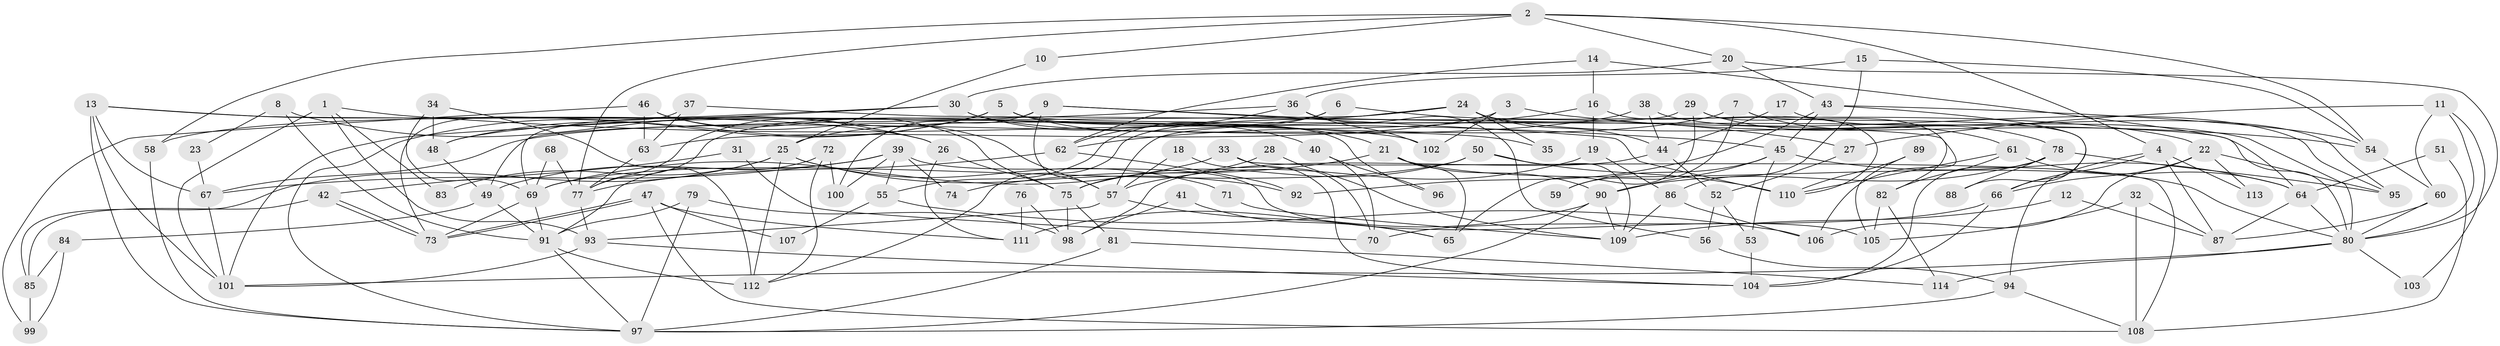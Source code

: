 // coarse degree distribution, {9: 0.07017543859649122, 2: 0.14035087719298245, 7: 0.14035087719298245, 3: 0.08771929824561403, 5: 0.22807017543859648, 4: 0.07017543859649122, 8: 0.05263157894736842, 6: 0.14035087719298245, 10: 0.03508771929824561, 12: 0.03508771929824561}
// Generated by graph-tools (version 1.1) at 2025/48/03/06/25 01:48:57]
// undirected, 114 vertices, 228 edges
graph export_dot {
graph [start="1"]
  node [color=gray90,style=filled];
  1;
  2;
  3;
  4;
  5;
  6;
  7;
  8;
  9;
  10;
  11;
  12;
  13;
  14;
  15;
  16;
  17;
  18;
  19;
  20;
  21;
  22;
  23;
  24;
  25;
  26;
  27;
  28;
  29;
  30;
  31;
  32;
  33;
  34;
  35;
  36;
  37;
  38;
  39;
  40;
  41;
  42;
  43;
  44;
  45;
  46;
  47;
  48;
  49;
  50;
  51;
  52;
  53;
  54;
  55;
  56;
  57;
  58;
  59;
  60;
  61;
  62;
  63;
  64;
  65;
  66;
  67;
  68;
  69;
  70;
  71;
  72;
  73;
  74;
  75;
  76;
  77;
  78;
  79;
  80;
  81;
  82;
  83;
  84;
  85;
  86;
  87;
  88;
  89;
  90;
  91;
  92;
  93;
  94;
  95;
  96;
  97;
  98;
  99;
  100;
  101;
  102;
  103;
  104;
  105;
  106;
  107;
  108;
  109;
  110;
  111;
  112;
  113;
  114;
  1 -- 93;
  1 -- 101;
  1 -- 45;
  1 -- 83;
  2 -- 20;
  2 -- 77;
  2 -- 4;
  2 -- 10;
  2 -- 54;
  2 -- 58;
  3 -- 54;
  3 -- 63;
  3 -- 102;
  4 -- 66;
  4 -- 87;
  4 -- 94;
  4 -- 113;
  5 -- 21;
  5 -- 80;
  5 -- 48;
  5 -- 77;
  5 -- 96;
  5 -- 97;
  6 -- 77;
  6 -- 22;
  6 -- 55;
  7 -- 25;
  7 -- 78;
  7 -- 59;
  7 -- 66;
  8 -- 26;
  8 -- 91;
  8 -- 23;
  9 -- 69;
  9 -- 100;
  9 -- 27;
  9 -- 57;
  9 -- 110;
  10 -- 25;
  11 -- 80;
  11 -- 60;
  11 -- 27;
  11 -- 103;
  12 -- 87;
  12 -- 109;
  13 -- 102;
  13 -- 97;
  13 -- 26;
  13 -- 67;
  13 -- 101;
  14 -- 62;
  14 -- 64;
  14 -- 16;
  15 -- 86;
  15 -- 36;
  15 -- 54;
  16 -- 110;
  16 -- 19;
  16 -- 62;
  17 -- 44;
  17 -- 95;
  18 -- 104;
  18 -- 57;
  19 -- 57;
  19 -- 86;
  20 -- 43;
  20 -- 80;
  20 -- 30;
  21 -- 65;
  21 -- 80;
  21 -- 74;
  21 -- 90;
  22 -- 106;
  22 -- 66;
  22 -- 95;
  22 -- 113;
  23 -- 67;
  24 -- 80;
  24 -- 112;
  24 -- 35;
  24 -- 44;
  24 -- 49;
  25 -- 92;
  25 -- 112;
  25 -- 71;
  25 -- 83;
  25 -- 85;
  26 -- 111;
  26 -- 75;
  27 -- 52;
  28 -- 75;
  28 -- 109;
  29 -- 106;
  29 -- 61;
  29 -- 57;
  29 -- 65;
  30 -- 101;
  30 -- 35;
  30 -- 40;
  30 -- 58;
  31 -- 42;
  31 -- 70;
  32 -- 105;
  32 -- 87;
  32 -- 108;
  33 -- 108;
  33 -- 69;
  33 -- 70;
  34 -- 48;
  34 -- 69;
  34 -- 112;
  36 -- 48;
  36 -- 62;
  36 -- 56;
  36 -- 102;
  37 -- 63;
  37 -- 73;
  37 -- 82;
  38 -- 95;
  38 -- 44;
  38 -- 67;
  39 -- 67;
  39 -- 49;
  39 -- 55;
  39 -- 74;
  39 -- 100;
  39 -- 105;
  40 -- 70;
  40 -- 96;
  41 -- 98;
  41 -- 65;
  42 -- 73;
  42 -- 73;
  42 -- 85;
  43 -- 54;
  43 -- 45;
  43 -- 88;
  43 -- 92;
  44 -- 52;
  44 -- 98;
  45 -- 90;
  45 -- 53;
  45 -- 59;
  45 -- 64;
  46 -- 75;
  46 -- 57;
  46 -- 63;
  46 -- 99;
  47 -- 73;
  47 -- 73;
  47 -- 108;
  47 -- 107;
  47 -- 111;
  48 -- 49;
  49 -- 91;
  49 -- 84;
  50 -- 110;
  50 -- 69;
  50 -- 75;
  50 -- 109;
  51 -- 64;
  51 -- 108;
  52 -- 56;
  52 -- 53;
  53 -- 104;
  54 -- 60;
  55 -- 106;
  55 -- 107;
  56 -- 94;
  57 -- 65;
  57 -- 93;
  58 -- 97;
  60 -- 80;
  60 -- 87;
  61 -- 64;
  61 -- 82;
  61 -- 110;
  62 -- 77;
  62 -- 92;
  63 -- 77;
  64 -- 87;
  64 -- 80;
  66 -- 104;
  66 -- 70;
  67 -- 101;
  68 -- 69;
  68 -- 77;
  69 -- 91;
  69 -- 73;
  71 -- 109;
  72 -- 91;
  72 -- 112;
  72 -- 100;
  75 -- 81;
  75 -- 98;
  76 -- 98;
  76 -- 111;
  77 -- 93;
  78 -- 90;
  78 -- 104;
  78 -- 88;
  78 -- 95;
  79 -- 98;
  79 -- 97;
  79 -- 91;
  80 -- 101;
  80 -- 103;
  80 -- 114;
  81 -- 97;
  81 -- 114;
  82 -- 114;
  82 -- 105;
  84 -- 85;
  84 -- 99;
  85 -- 99;
  86 -- 109;
  86 -- 106;
  89 -- 110;
  89 -- 105;
  90 -- 97;
  90 -- 109;
  90 -- 111;
  91 -- 97;
  91 -- 112;
  93 -- 101;
  93 -- 104;
  94 -- 97;
  94 -- 108;
}
